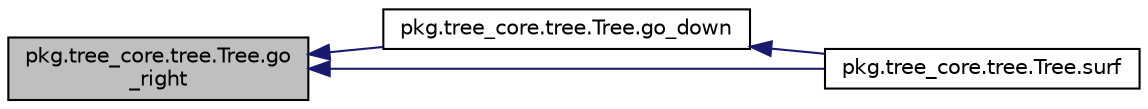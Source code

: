 digraph "pkg.tree_core.tree.Tree.go_right"
{
  edge [fontname="Helvetica",fontsize="10",labelfontname="Helvetica",labelfontsize="10"];
  node [fontname="Helvetica",fontsize="10",shape=record];
  rankdir="LR";
  Node26 [label="pkg.tree_core.tree.Tree.go\l_right",height=0.2,width=0.4,color="black", fillcolor="grey75", style="filled", fontcolor="black"];
  Node26 -> Node27 [dir="back",color="midnightblue",fontsize="10",style="solid",fontname="Helvetica"];
  Node27 [label="pkg.tree_core.tree.Tree.go_down",height=0.2,width=0.4,color="black", fillcolor="white", style="filled",URL="$classpkg_1_1tree__core_1_1tree_1_1_tree.html#ab859fc2bd2cefc96527a0f6d1528b468"];
  Node27 -> Node28 [dir="back",color="midnightblue",fontsize="10",style="solid",fontname="Helvetica"];
  Node28 [label="pkg.tree_core.tree.Tree.surf",height=0.2,width=0.4,color="black", fillcolor="white", style="filled",URL="$classpkg_1_1tree__core_1_1tree_1_1_tree.html#a1aea97e687c2b3381566fa0d9e22fb3f"];
  Node26 -> Node28 [dir="back",color="midnightblue",fontsize="10",style="solid",fontname="Helvetica"];
}
